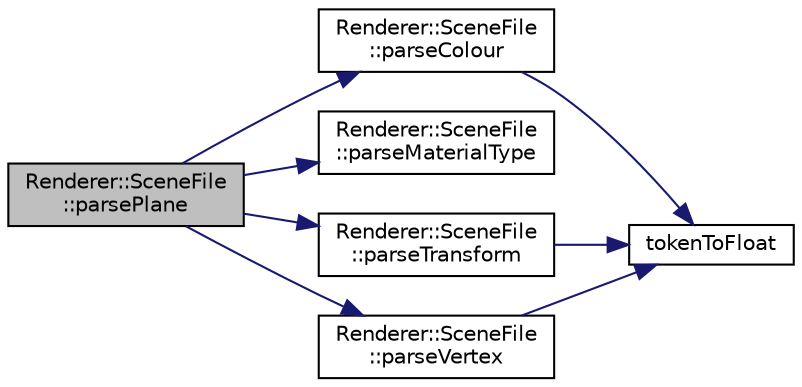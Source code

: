 digraph "Renderer::SceneFile::parsePlane"
{
  edge [fontname="Helvetica",fontsize="10",labelfontname="Helvetica",labelfontsize="10"];
  node [fontname="Helvetica",fontsize="10",shape=record];
  rankdir="LR";
  Node1 [label="Renderer::SceneFile\l::parsePlane",height=0.2,width=0.4,color="black", fillcolor="grey75", style="filled", fontcolor="black"];
  Node1 -> Node2 [color="midnightblue",fontsize="10",style="solid",fontname="Helvetica"];
  Node2 [label="Renderer::SceneFile\l::parseColour",height=0.2,width=0.4,color="black", fillcolor="white", style="filled",URL="$class_renderer_1_1_scene_file.html#ad278fe4d9ffdd2018607836d8777f4ea",tooltip="parseColour Parses a stream of tokens and extracts the r,g,b colour values "];
  Node2 -> Node3 [color="midnightblue",fontsize="10",style="solid",fontname="Helvetica"];
  Node3 [label="tokenToFloat",height=0.2,width=0.4,color="black", fillcolor="white", style="filled",URL="$_string_utils_8cpp.html#ab602aec05d401dc633003bf507e9db8c"];
  Node1 -> Node4 [color="midnightblue",fontsize="10",style="solid",fontname="Helvetica"];
  Node4 [label="Renderer::SceneFile\l::parseMaterialType",height=0.2,width=0.4,color="black", fillcolor="white", style="filled",URL="$class_renderer_1_1_scene_file.html#afdfcfbdb80511cc22f4287a8c8515f0f"];
  Node1 -> Node5 [color="midnightblue",fontsize="10",style="solid",fontname="Helvetica"];
  Node5 [label="Renderer::SceneFile\l::parseTransform",height=0.2,width=0.4,color="black", fillcolor="white", style="filled",URL="$class_renderer_1_1_scene_file.html#a0050fe3c8f4c1cf799df54740d623cdd",tooltip="parseTransform Parses a stream of tokens containing position, scale & rotation and constructing a tra..."];
  Node5 -> Node3 [color="midnightblue",fontsize="10",style="solid",fontname="Helvetica"];
  Node1 -> Node6 [color="midnightblue",fontsize="10",style="solid",fontname="Helvetica"];
  Node6 [label="Renderer::SceneFile\l::parseVertex",height=0.2,width=0.4,color="black", fillcolor="white", style="filled",URL="$class_renderer_1_1_scene_file.html#a136fab17d94808f9ea3a0247cef5f3cf",tooltip="parseVertex Parses a stream of tokens and extracts the x,y,z values "];
  Node6 -> Node3 [color="midnightblue",fontsize="10",style="solid",fontname="Helvetica"];
}
